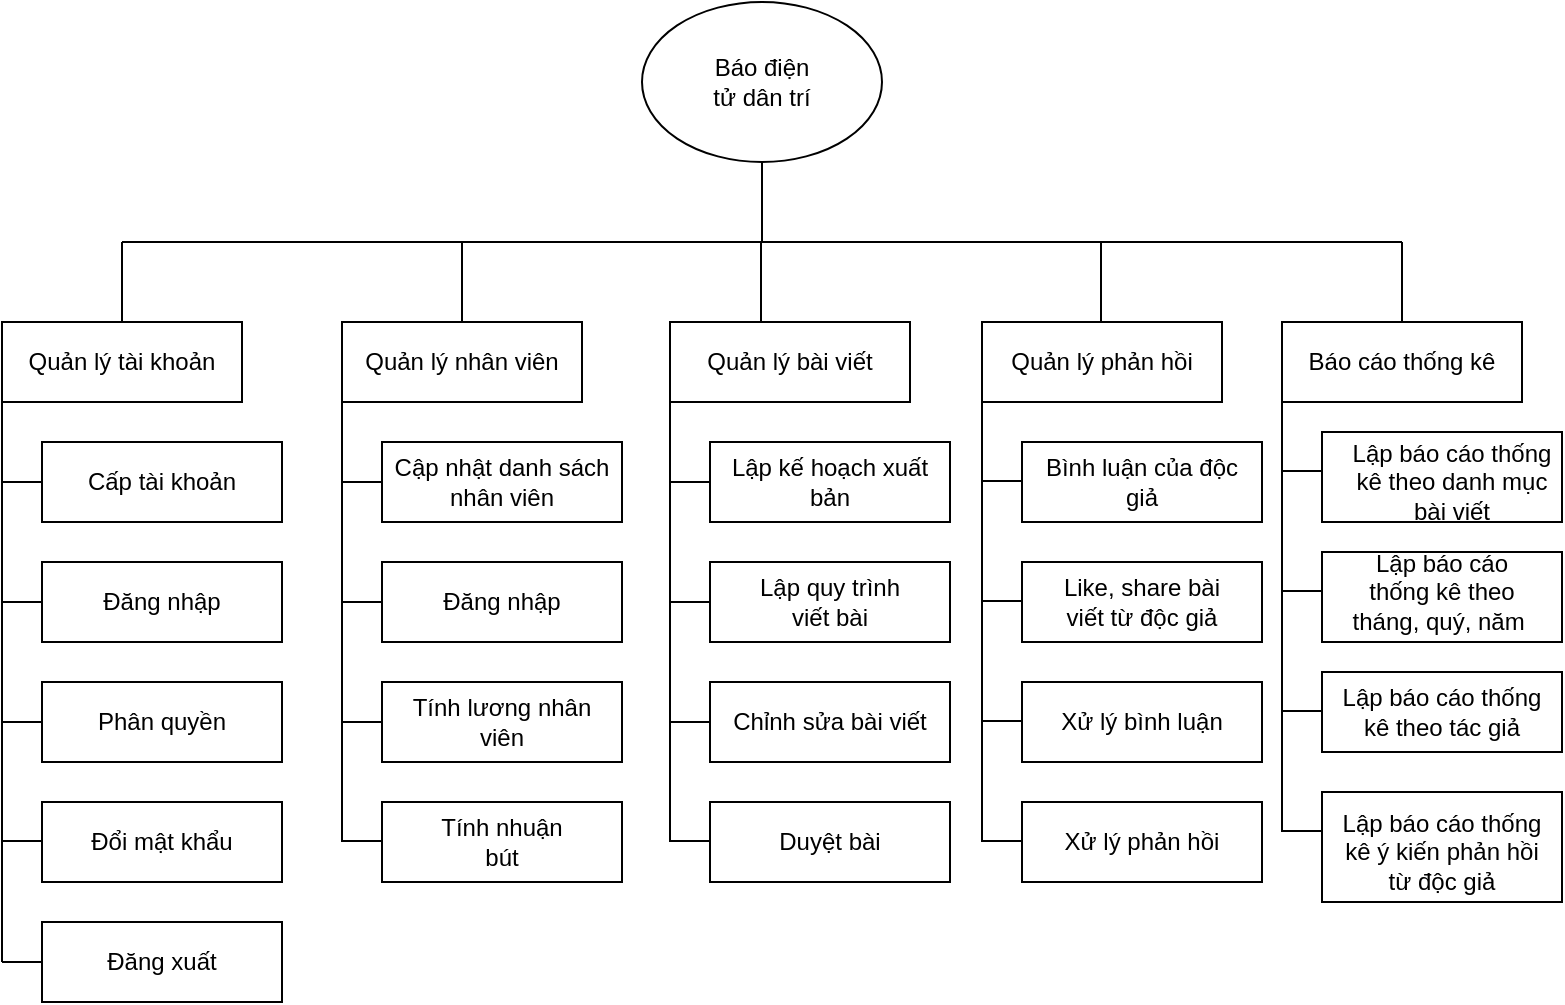 <mxfile version="15.5.4" type="device"><diagram id="y0Td0R8hcC7rq6Nr22ub" name="Page-1"><mxGraphModel dx="868" dy="450" grid="1" gridSize="10" guides="1" tooltips="1" connect="1" arrows="1" fold="1" page="1" pageScale="1" pageWidth="827" pageHeight="1169" math="0" shadow="0"><root><mxCell id="0"/><mxCell id="1" parent="0"/><mxCell id="-aTuGLDW1Fu4VE9Uwtpt-1" value="" style="ellipse;whiteSpace=wrap;html=1;" vertex="1" parent="1"><mxGeometry x="340" y="40" width="120" height="80" as="geometry"/></mxCell><mxCell id="-aTuGLDW1Fu4VE9Uwtpt-2" value="Báo điện tử dân trí" style="text;html=1;strokeColor=none;fillColor=none;align=center;verticalAlign=middle;whiteSpace=wrap;rounded=0;" vertex="1" parent="1"><mxGeometry x="370" y="65" width="60" height="30" as="geometry"/></mxCell><mxCell id="-aTuGLDW1Fu4VE9Uwtpt-3" value="" style="endArrow=none;html=1;rounded=0;entryX=0.5;entryY=1;entryDx=0;entryDy=0;" edge="1" parent="1" target="-aTuGLDW1Fu4VE9Uwtpt-1"><mxGeometry width="50" height="50" relative="1" as="geometry"><mxPoint x="400" y="160" as="sourcePoint"/><mxPoint x="430" y="120" as="targetPoint"/></mxGeometry></mxCell><mxCell id="-aTuGLDW1Fu4VE9Uwtpt-4" value="" style="endArrow=none;html=1;rounded=0;" edge="1" parent="1"><mxGeometry width="50" height="50" relative="1" as="geometry"><mxPoint x="80" y="160" as="sourcePoint"/><mxPoint x="720" y="160" as="targetPoint"/></mxGeometry></mxCell><mxCell id="-aTuGLDW1Fu4VE9Uwtpt-5" value="" style="endArrow=none;html=1;rounded=0;" edge="1" parent="1"><mxGeometry width="50" height="50" relative="1" as="geometry"><mxPoint x="80" y="200" as="sourcePoint"/><mxPoint x="80" y="160" as="targetPoint"/></mxGeometry></mxCell><mxCell id="-aTuGLDW1Fu4VE9Uwtpt-6" value="" style="rounded=0;whiteSpace=wrap;html=1;" vertex="1" parent="1"><mxGeometry x="20" y="200" width="120" height="40" as="geometry"/></mxCell><mxCell id="-aTuGLDW1Fu4VE9Uwtpt-8" value="Quản lý tài khoản" style="text;html=1;strokeColor=none;fillColor=none;align=center;verticalAlign=middle;whiteSpace=wrap;rounded=0;" vertex="1" parent="1"><mxGeometry x="30" y="205" width="100" height="30" as="geometry"/></mxCell><mxCell id="-aTuGLDW1Fu4VE9Uwtpt-9" value="" style="endArrow=none;html=1;rounded=0;" edge="1" parent="1"><mxGeometry width="50" height="50" relative="1" as="geometry"><mxPoint x="250" y="200" as="sourcePoint"/><mxPoint x="250" y="160" as="targetPoint"/></mxGeometry></mxCell><mxCell id="-aTuGLDW1Fu4VE9Uwtpt-10" value="" style="rounded=0;whiteSpace=wrap;html=1;" vertex="1" parent="1"><mxGeometry x="190" y="200" width="120" height="40" as="geometry"/></mxCell><mxCell id="-aTuGLDW1Fu4VE9Uwtpt-11" value="Quản lý nhân viên" style="text;html=1;strokeColor=none;fillColor=none;align=center;verticalAlign=middle;whiteSpace=wrap;rounded=0;" vertex="1" parent="1"><mxGeometry x="195" y="205" width="110" height="30" as="geometry"/></mxCell><mxCell id="-aTuGLDW1Fu4VE9Uwtpt-12" value="" style="endArrow=none;html=1;rounded=0;" edge="1" parent="1"><mxGeometry width="50" height="50" relative="1" as="geometry"><mxPoint x="399.5" y="200" as="sourcePoint"/><mxPoint x="399.5" y="160" as="targetPoint"/></mxGeometry></mxCell><mxCell id="-aTuGLDW1Fu4VE9Uwtpt-13" value="" style="rounded=0;whiteSpace=wrap;html=1;" vertex="1" parent="1"><mxGeometry x="354" y="200" width="120" height="40" as="geometry"/></mxCell><mxCell id="-aTuGLDW1Fu4VE9Uwtpt-14" value="Quản lý bài viết" style="text;html=1;strokeColor=none;fillColor=none;align=center;verticalAlign=middle;whiteSpace=wrap;rounded=0;" vertex="1" parent="1"><mxGeometry x="359" y="205" width="110" height="30" as="geometry"/></mxCell><mxCell id="-aTuGLDW1Fu4VE9Uwtpt-15" value="" style="endArrow=none;html=1;rounded=0;" edge="1" parent="1"><mxGeometry width="50" height="50" relative="1" as="geometry"><mxPoint x="569.5" y="200" as="sourcePoint"/><mxPoint x="569.5" y="160" as="targetPoint"/></mxGeometry></mxCell><mxCell id="-aTuGLDW1Fu4VE9Uwtpt-17" value="" style="rounded=0;whiteSpace=wrap;html=1;" vertex="1" parent="1"><mxGeometry x="510" y="200" width="120" height="40" as="geometry"/></mxCell><mxCell id="-aTuGLDW1Fu4VE9Uwtpt-18" value="Quản lý phản hồi" style="text;html=1;strokeColor=none;fillColor=none;align=center;verticalAlign=middle;whiteSpace=wrap;rounded=0;" vertex="1" parent="1"><mxGeometry x="515" y="205" width="110" height="30" as="geometry"/></mxCell><mxCell id="-aTuGLDW1Fu4VE9Uwtpt-19" value="" style="endArrow=none;html=1;rounded=0;" edge="1" parent="1"><mxGeometry width="50" height="50" relative="1" as="geometry"><mxPoint x="720" y="200" as="sourcePoint"/><mxPoint x="720" y="160" as="targetPoint"/></mxGeometry></mxCell><mxCell id="-aTuGLDW1Fu4VE9Uwtpt-24" value="" style="rounded=0;whiteSpace=wrap;html=1;" vertex="1" parent="1"><mxGeometry x="660" y="200" width="120" height="40" as="geometry"/></mxCell><mxCell id="-aTuGLDW1Fu4VE9Uwtpt-25" value="Báo cáo thống kê" style="text;html=1;strokeColor=none;fillColor=none;align=center;verticalAlign=middle;whiteSpace=wrap;rounded=0;" vertex="1" parent="1"><mxGeometry x="670" y="205" width="100" height="30" as="geometry"/></mxCell><mxCell id="-aTuGLDW1Fu4VE9Uwtpt-26" value="" style="endArrow=none;html=1;rounded=0;entryX=0;entryY=1;entryDx=0;entryDy=0;" edge="1" parent="1" target="-aTuGLDW1Fu4VE9Uwtpt-6"><mxGeometry width="50" height="50" relative="1" as="geometry"><mxPoint x="20" y="520" as="sourcePoint"/><mxPoint x="50" y="250" as="targetPoint"/></mxGeometry></mxCell><mxCell id="-aTuGLDW1Fu4VE9Uwtpt-27" value="" style="endArrow=none;html=1;rounded=0;" edge="1" parent="1"><mxGeometry width="50" height="50" relative="1" as="geometry"><mxPoint x="20" y="280" as="sourcePoint"/><mxPoint x="40" y="280" as="targetPoint"/></mxGeometry></mxCell><mxCell id="-aTuGLDW1Fu4VE9Uwtpt-28" value="" style="rounded=0;whiteSpace=wrap;html=1;" vertex="1" parent="1"><mxGeometry x="40" y="260" width="120" height="40" as="geometry"/></mxCell><mxCell id="-aTuGLDW1Fu4VE9Uwtpt-29" value="Cấp tài khoản" style="text;html=1;strokeColor=none;fillColor=none;align=center;verticalAlign=middle;whiteSpace=wrap;rounded=0;" vertex="1" parent="1"><mxGeometry x="60" y="265" width="80" height="30" as="geometry"/></mxCell><mxCell id="-aTuGLDW1Fu4VE9Uwtpt-30" value="" style="endArrow=none;html=1;rounded=0;" edge="1" parent="1"><mxGeometry width="50" height="50" relative="1" as="geometry"><mxPoint x="20" y="340" as="sourcePoint"/><mxPoint x="40" y="340" as="targetPoint"/></mxGeometry></mxCell><mxCell id="-aTuGLDW1Fu4VE9Uwtpt-31" value="" style="rounded=0;whiteSpace=wrap;html=1;" vertex="1" parent="1"><mxGeometry x="40" y="320" width="120" height="40" as="geometry"/></mxCell><mxCell id="-aTuGLDW1Fu4VE9Uwtpt-32" value="Đăng nhập" style="text;html=1;strokeColor=none;fillColor=none;align=center;verticalAlign=middle;whiteSpace=wrap;rounded=0;" vertex="1" parent="1"><mxGeometry x="60" y="325" width="80" height="30" as="geometry"/></mxCell><mxCell id="-aTuGLDW1Fu4VE9Uwtpt-33" value="" style="endArrow=none;html=1;rounded=0;" edge="1" parent="1"><mxGeometry width="50" height="50" relative="1" as="geometry"><mxPoint x="20" y="400" as="sourcePoint"/><mxPoint x="40" y="400" as="targetPoint"/></mxGeometry></mxCell><mxCell id="-aTuGLDW1Fu4VE9Uwtpt-35" value="" style="rounded=0;whiteSpace=wrap;html=1;" vertex="1" parent="1"><mxGeometry x="40" y="380" width="120" height="40" as="geometry"/></mxCell><mxCell id="-aTuGLDW1Fu4VE9Uwtpt-36" value="Phân quyền" style="text;html=1;strokeColor=none;fillColor=none;align=center;verticalAlign=middle;whiteSpace=wrap;rounded=0;" vertex="1" parent="1"><mxGeometry x="60" y="385" width="80" height="30" as="geometry"/></mxCell><mxCell id="-aTuGLDW1Fu4VE9Uwtpt-37" value="" style="endArrow=none;html=1;rounded=0;" edge="1" parent="1"><mxGeometry width="50" height="50" relative="1" as="geometry"><mxPoint x="20" y="459.5" as="sourcePoint"/><mxPoint x="40" y="459.5" as="targetPoint"/></mxGeometry></mxCell><mxCell id="-aTuGLDW1Fu4VE9Uwtpt-38" value="" style="rounded=0;whiteSpace=wrap;html=1;" vertex="1" parent="1"><mxGeometry x="40" y="440" width="120" height="40" as="geometry"/></mxCell><mxCell id="-aTuGLDW1Fu4VE9Uwtpt-39" value="Đổi mật khẩu" style="text;html=1;strokeColor=none;fillColor=none;align=center;verticalAlign=middle;whiteSpace=wrap;rounded=0;" vertex="1" parent="1"><mxGeometry x="60" y="445" width="80" height="30" as="geometry"/></mxCell><mxCell id="-aTuGLDW1Fu4VE9Uwtpt-40" value="" style="endArrow=none;html=1;rounded=0;" edge="1" parent="1"><mxGeometry width="50" height="50" relative="1" as="geometry"><mxPoint x="20" y="520" as="sourcePoint"/><mxPoint x="40" y="520" as="targetPoint"/></mxGeometry></mxCell><mxCell id="-aTuGLDW1Fu4VE9Uwtpt-41" value="" style="rounded=0;whiteSpace=wrap;html=1;" vertex="1" parent="1"><mxGeometry x="40" y="500" width="120" height="40" as="geometry"/></mxCell><mxCell id="-aTuGLDW1Fu4VE9Uwtpt-42" value="Đăng xuất" style="text;html=1;strokeColor=none;fillColor=none;align=center;verticalAlign=middle;whiteSpace=wrap;rounded=0;" vertex="1" parent="1"><mxGeometry x="60" y="505" width="80" height="30" as="geometry"/></mxCell><mxCell id="-aTuGLDW1Fu4VE9Uwtpt-43" value="" style="endArrow=none;html=1;rounded=0;" edge="1" parent="1"><mxGeometry width="50" height="50" relative="1" as="geometry"><mxPoint x="190" y="280" as="sourcePoint"/><mxPoint x="210" y="280" as="targetPoint"/></mxGeometry></mxCell><mxCell id="-aTuGLDW1Fu4VE9Uwtpt-44" value="" style="rounded=0;whiteSpace=wrap;html=1;" vertex="1" parent="1"><mxGeometry x="210" y="260" width="120" height="40" as="geometry"/></mxCell><mxCell id="-aTuGLDW1Fu4VE9Uwtpt-45" value="Cập nhật danh sách nhân viên" style="text;html=1;strokeColor=none;fillColor=none;align=center;verticalAlign=middle;whiteSpace=wrap;rounded=0;" vertex="1" parent="1"><mxGeometry x="215" y="265" width="110" height="30" as="geometry"/></mxCell><mxCell id="-aTuGLDW1Fu4VE9Uwtpt-46" value="" style="endArrow=none;html=1;rounded=0;" edge="1" parent="1"><mxGeometry width="50" height="50" relative="1" as="geometry"><mxPoint x="190" y="340" as="sourcePoint"/><mxPoint x="210" y="340" as="targetPoint"/></mxGeometry></mxCell><mxCell id="-aTuGLDW1Fu4VE9Uwtpt-47" value="" style="rounded=0;whiteSpace=wrap;html=1;" vertex="1" parent="1"><mxGeometry x="210" y="320" width="120" height="40" as="geometry"/></mxCell><mxCell id="-aTuGLDW1Fu4VE9Uwtpt-48" value="Đăng nhập" style="text;html=1;strokeColor=none;fillColor=none;align=center;verticalAlign=middle;whiteSpace=wrap;rounded=0;" vertex="1" parent="1"><mxGeometry x="230" y="325" width="80" height="30" as="geometry"/></mxCell><mxCell id="-aTuGLDW1Fu4VE9Uwtpt-49" value="" style="endArrow=none;html=1;rounded=0;" edge="1" parent="1"><mxGeometry width="50" height="50" relative="1" as="geometry"><mxPoint x="190" y="400" as="sourcePoint"/><mxPoint x="210" y="400" as="targetPoint"/></mxGeometry></mxCell><mxCell id="-aTuGLDW1Fu4VE9Uwtpt-50" value="" style="rounded=0;whiteSpace=wrap;html=1;" vertex="1" parent="1"><mxGeometry x="210" y="380" width="120" height="40" as="geometry"/></mxCell><mxCell id="-aTuGLDW1Fu4VE9Uwtpt-51" value="Tính lương nhân viên" style="text;html=1;strokeColor=none;fillColor=none;align=center;verticalAlign=middle;whiteSpace=wrap;rounded=0;" vertex="1" parent="1"><mxGeometry x="220" y="385" width="100" height="30" as="geometry"/></mxCell><mxCell id="-aTuGLDW1Fu4VE9Uwtpt-52" value="" style="endArrow=none;html=1;rounded=0;" edge="1" parent="1"><mxGeometry width="50" height="50" relative="1" as="geometry"><mxPoint x="190" y="459.5" as="sourcePoint"/><mxPoint x="210" y="459.5" as="targetPoint"/></mxGeometry></mxCell><mxCell id="-aTuGLDW1Fu4VE9Uwtpt-53" value="" style="rounded=0;whiteSpace=wrap;html=1;" vertex="1" parent="1"><mxGeometry x="210" y="440" width="120" height="40" as="geometry"/></mxCell><mxCell id="-aTuGLDW1Fu4VE9Uwtpt-54" value="Tính nhuận bút" style="text;html=1;strokeColor=none;fillColor=none;align=center;verticalAlign=middle;whiteSpace=wrap;rounded=0;" vertex="1" parent="1"><mxGeometry x="230" y="445" width="80" height="30" as="geometry"/></mxCell><mxCell id="-aTuGLDW1Fu4VE9Uwtpt-58" value="" style="endArrow=none;html=1;rounded=0;entryX=0;entryY=1;entryDx=0;entryDy=0;" edge="1" parent="1"><mxGeometry width="50" height="50" relative="1" as="geometry"><mxPoint x="190" y="460" as="sourcePoint"/><mxPoint x="190" y="240" as="targetPoint"/></mxGeometry></mxCell><mxCell id="-aTuGLDW1Fu4VE9Uwtpt-83" value="" style="endArrow=none;html=1;rounded=0;" edge="1" parent="1"><mxGeometry width="50" height="50" relative="1" as="geometry"><mxPoint x="354" y="280" as="sourcePoint"/><mxPoint x="374" y="280" as="targetPoint"/></mxGeometry></mxCell><mxCell id="-aTuGLDW1Fu4VE9Uwtpt-84" value="" style="rounded=0;whiteSpace=wrap;html=1;" vertex="1" parent="1"><mxGeometry x="374" y="260" width="120" height="40" as="geometry"/></mxCell><mxCell id="-aTuGLDW1Fu4VE9Uwtpt-85" value="Lập kế hoạch xuất bản" style="text;html=1;strokeColor=none;fillColor=none;align=center;verticalAlign=middle;whiteSpace=wrap;rounded=0;" vertex="1" parent="1"><mxGeometry x="379" y="265" width="110" height="30" as="geometry"/></mxCell><mxCell id="-aTuGLDW1Fu4VE9Uwtpt-86" value="" style="endArrow=none;html=1;rounded=0;" edge="1" parent="1"><mxGeometry width="50" height="50" relative="1" as="geometry"><mxPoint x="354" y="340" as="sourcePoint"/><mxPoint x="374" y="340" as="targetPoint"/></mxGeometry></mxCell><mxCell id="-aTuGLDW1Fu4VE9Uwtpt-87" value="" style="rounded=0;whiteSpace=wrap;html=1;" vertex="1" parent="1"><mxGeometry x="374" y="320" width="120" height="40" as="geometry"/></mxCell><mxCell id="-aTuGLDW1Fu4VE9Uwtpt-88" value="Lập quy trình viết bài" style="text;html=1;strokeColor=none;fillColor=none;align=center;verticalAlign=middle;whiteSpace=wrap;rounded=0;" vertex="1" parent="1"><mxGeometry x="394" y="325" width="80" height="30" as="geometry"/></mxCell><mxCell id="-aTuGLDW1Fu4VE9Uwtpt-89" value="" style="endArrow=none;html=1;rounded=0;" edge="1" parent="1"><mxGeometry width="50" height="50" relative="1" as="geometry"><mxPoint x="354" y="400" as="sourcePoint"/><mxPoint x="374" y="400" as="targetPoint"/></mxGeometry></mxCell><mxCell id="-aTuGLDW1Fu4VE9Uwtpt-90" value="" style="rounded=0;whiteSpace=wrap;html=1;" vertex="1" parent="1"><mxGeometry x="374" y="380" width="120" height="40" as="geometry"/></mxCell><mxCell id="-aTuGLDW1Fu4VE9Uwtpt-91" value="Chỉnh sửa bài viết" style="text;html=1;strokeColor=none;fillColor=none;align=center;verticalAlign=middle;whiteSpace=wrap;rounded=0;" vertex="1" parent="1"><mxGeometry x="384" y="385" width="100" height="30" as="geometry"/></mxCell><mxCell id="-aTuGLDW1Fu4VE9Uwtpt-92" value="" style="endArrow=none;html=1;rounded=0;" edge="1" parent="1"><mxGeometry width="50" height="50" relative="1" as="geometry"><mxPoint x="354" y="459.5" as="sourcePoint"/><mxPoint x="374" y="459.5" as="targetPoint"/></mxGeometry></mxCell><mxCell id="-aTuGLDW1Fu4VE9Uwtpt-93" value="" style="rounded=0;whiteSpace=wrap;html=1;" vertex="1" parent="1"><mxGeometry x="374" y="440" width="120" height="40" as="geometry"/></mxCell><mxCell id="-aTuGLDW1Fu4VE9Uwtpt-94" value="Duyệt bài" style="text;html=1;strokeColor=none;fillColor=none;align=center;verticalAlign=middle;whiteSpace=wrap;rounded=0;" vertex="1" parent="1"><mxGeometry x="394" y="445" width="80" height="30" as="geometry"/></mxCell><mxCell id="-aTuGLDW1Fu4VE9Uwtpt-95" value="" style="endArrow=none;html=1;rounded=0;entryX=0;entryY=1;entryDx=0;entryDy=0;" edge="1" parent="1"><mxGeometry width="50" height="50" relative="1" as="geometry"><mxPoint x="354" y="460" as="sourcePoint"/><mxPoint x="354" y="240" as="targetPoint"/></mxGeometry></mxCell><mxCell id="-aTuGLDW1Fu4VE9Uwtpt-96" value="" style="endArrow=none;html=1;rounded=0;entryX=0;entryY=1;entryDx=0;entryDy=0;" edge="1" parent="1"><mxGeometry width="50" height="50" relative="1" as="geometry"><mxPoint x="510" y="460" as="sourcePoint"/><mxPoint x="510" y="240" as="targetPoint"/></mxGeometry></mxCell><mxCell id="-aTuGLDW1Fu4VE9Uwtpt-97" value="" style="rounded=0;whiteSpace=wrap;html=1;" vertex="1" parent="1"><mxGeometry x="530" y="260" width="120" height="40" as="geometry"/></mxCell><mxCell id="-aTuGLDW1Fu4VE9Uwtpt-98" value="Bình luận của độc giả" style="text;html=1;strokeColor=none;fillColor=none;align=center;verticalAlign=middle;whiteSpace=wrap;rounded=0;" vertex="1" parent="1"><mxGeometry x="535" y="265" width="110" height="30" as="geometry"/></mxCell><mxCell id="-aTuGLDW1Fu4VE9Uwtpt-99" value="" style="rounded=0;whiteSpace=wrap;html=1;" vertex="1" parent="1"><mxGeometry x="530" y="320" width="120" height="40" as="geometry"/></mxCell><mxCell id="-aTuGLDW1Fu4VE9Uwtpt-100" value="Like, share bài viết từ độc giả" style="text;html=1;strokeColor=none;fillColor=none;align=center;verticalAlign=middle;whiteSpace=wrap;rounded=0;" vertex="1" parent="1"><mxGeometry x="540" y="325" width="100" height="30" as="geometry"/></mxCell><mxCell id="-aTuGLDW1Fu4VE9Uwtpt-101" value="" style="rounded=0;whiteSpace=wrap;html=1;" vertex="1" parent="1"><mxGeometry x="530" y="380" width="120" height="40" as="geometry"/></mxCell><mxCell id="-aTuGLDW1Fu4VE9Uwtpt-102" value="Xử lý bình luận" style="text;html=1;strokeColor=none;fillColor=none;align=center;verticalAlign=middle;whiteSpace=wrap;rounded=0;" vertex="1" parent="1"><mxGeometry x="540" y="385" width="100" height="30" as="geometry"/></mxCell><mxCell id="-aTuGLDW1Fu4VE9Uwtpt-103" value="" style="rounded=0;whiteSpace=wrap;html=1;" vertex="1" parent="1"><mxGeometry x="530" y="440" width="120" height="40" as="geometry"/></mxCell><mxCell id="-aTuGLDW1Fu4VE9Uwtpt-104" value="Xử lý phản hồi" style="text;html=1;strokeColor=none;fillColor=none;align=center;verticalAlign=middle;whiteSpace=wrap;rounded=0;" vertex="1" parent="1"><mxGeometry x="550" y="445" width="80" height="30" as="geometry"/></mxCell><mxCell id="-aTuGLDW1Fu4VE9Uwtpt-107" value="" style="endArrow=none;html=1;rounded=0;" edge="1" parent="1"><mxGeometry width="50" height="50" relative="1" as="geometry"><mxPoint x="510" y="459.5" as="sourcePoint"/><mxPoint x="530" y="459.5" as="targetPoint"/></mxGeometry></mxCell><mxCell id="-aTuGLDW1Fu4VE9Uwtpt-108" value="" style="endArrow=none;html=1;rounded=0;" edge="1" parent="1"><mxGeometry width="50" height="50" relative="1" as="geometry"><mxPoint x="510" y="399.5" as="sourcePoint"/><mxPoint x="530" y="399.5" as="targetPoint"/></mxGeometry></mxCell><mxCell id="-aTuGLDW1Fu4VE9Uwtpt-109" value="" style="endArrow=none;html=1;rounded=0;" edge="1" parent="1"><mxGeometry width="50" height="50" relative="1" as="geometry"><mxPoint x="510" y="339.5" as="sourcePoint"/><mxPoint x="530" y="339.5" as="targetPoint"/></mxGeometry></mxCell><mxCell id="-aTuGLDW1Fu4VE9Uwtpt-110" value="" style="endArrow=none;html=1;rounded=0;" edge="1" parent="1"><mxGeometry width="50" height="50" relative="1" as="geometry"><mxPoint x="510" y="279.5" as="sourcePoint"/><mxPoint x="530" y="279.5" as="targetPoint"/></mxGeometry></mxCell><mxCell id="-aTuGLDW1Fu4VE9Uwtpt-111" value="" style="rounded=0;whiteSpace=wrap;html=1;" vertex="1" parent="1"><mxGeometry x="680" y="255" width="120" height="45" as="geometry"/></mxCell><mxCell id="-aTuGLDW1Fu4VE9Uwtpt-112" value="Lập báo cáo thống kê theo danh mục bài viết" style="text;html=1;strokeColor=none;fillColor=none;align=center;verticalAlign=middle;whiteSpace=wrap;rounded=0;" vertex="1" parent="1"><mxGeometry x="690" y="265" width="110" height="30" as="geometry"/></mxCell><mxCell id="-aTuGLDW1Fu4VE9Uwtpt-113" value="" style="rounded=0;whiteSpace=wrap;html=1;" vertex="1" parent="1"><mxGeometry x="680" y="315" width="120" height="45" as="geometry"/></mxCell><mxCell id="-aTuGLDW1Fu4VE9Uwtpt-114" value="Lập báo cáo thống kê theo tháng, quý, năm&amp;nbsp;" style="text;html=1;strokeColor=none;fillColor=none;align=center;verticalAlign=middle;whiteSpace=wrap;rounded=0;" vertex="1" parent="1"><mxGeometry x="690" y="320" width="100" height="30" as="geometry"/></mxCell><mxCell id="-aTuGLDW1Fu4VE9Uwtpt-115" value="" style="rounded=0;whiteSpace=wrap;html=1;" vertex="1" parent="1"><mxGeometry x="680" y="375" width="120" height="40" as="geometry"/></mxCell><mxCell id="-aTuGLDW1Fu4VE9Uwtpt-116" value="Lập báo cáo thống kê theo tác giả" style="text;html=1;strokeColor=none;fillColor=none;align=center;verticalAlign=middle;whiteSpace=wrap;rounded=0;" vertex="1" parent="1"><mxGeometry x="685" y="380" width="110" height="30" as="geometry"/></mxCell><mxCell id="-aTuGLDW1Fu4VE9Uwtpt-117" value="" style="rounded=0;whiteSpace=wrap;html=1;" vertex="1" parent="1"><mxGeometry x="680" y="435" width="120" height="55" as="geometry"/></mxCell><mxCell id="-aTuGLDW1Fu4VE9Uwtpt-118" value="Lập báo cáo thống kê ý kiến phản hồi từ độc giả" style="text;html=1;strokeColor=none;fillColor=none;align=center;verticalAlign=middle;whiteSpace=wrap;rounded=0;" vertex="1" parent="1"><mxGeometry x="685" y="450" width="110" height="30" as="geometry"/></mxCell><mxCell id="-aTuGLDW1Fu4VE9Uwtpt-119" value="" style="endArrow=none;html=1;rounded=0;" edge="1" parent="1"><mxGeometry width="50" height="50" relative="1" as="geometry"><mxPoint x="660" y="454.5" as="sourcePoint"/><mxPoint x="680" y="454.5" as="targetPoint"/></mxGeometry></mxCell><mxCell id="-aTuGLDW1Fu4VE9Uwtpt-120" value="" style="endArrow=none;html=1;rounded=0;" edge="1" parent="1"><mxGeometry width="50" height="50" relative="1" as="geometry"><mxPoint x="660" y="394.5" as="sourcePoint"/><mxPoint x="680" y="394.5" as="targetPoint"/></mxGeometry></mxCell><mxCell id="-aTuGLDW1Fu4VE9Uwtpt-121" value="" style="endArrow=none;html=1;rounded=0;" edge="1" parent="1"><mxGeometry width="50" height="50" relative="1" as="geometry"><mxPoint x="660" y="334.5" as="sourcePoint"/><mxPoint x="680" y="334.5" as="targetPoint"/></mxGeometry></mxCell><mxCell id="-aTuGLDW1Fu4VE9Uwtpt-122" value="" style="endArrow=none;html=1;rounded=0;" edge="1" parent="1"><mxGeometry width="50" height="50" relative="1" as="geometry"><mxPoint x="660" y="274.5" as="sourcePoint"/><mxPoint x="680" y="274.5" as="targetPoint"/></mxGeometry></mxCell><mxCell id="-aTuGLDW1Fu4VE9Uwtpt-123" value="" style="endArrow=none;html=1;rounded=0;entryX=0;entryY=1;entryDx=0;entryDy=0;" edge="1" parent="1"><mxGeometry width="50" height="50" relative="1" as="geometry"><mxPoint x="660" y="455" as="sourcePoint"/><mxPoint x="660" y="235" as="targetPoint"/></mxGeometry></mxCell></root></mxGraphModel></diagram></mxfile>